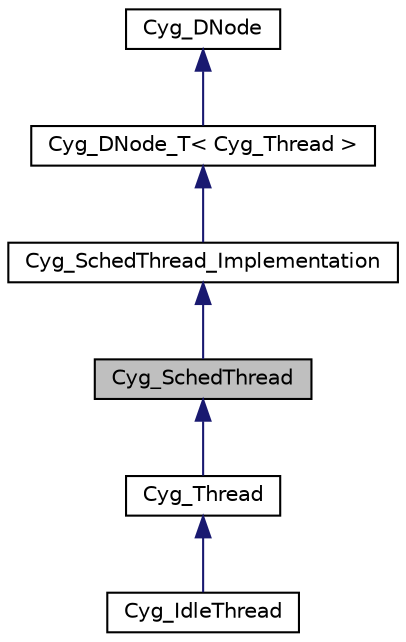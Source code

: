 digraph "Cyg_SchedThread"
{
  edge [fontname="Helvetica",fontsize="10",labelfontname="Helvetica",labelfontsize="10"];
  node [fontname="Helvetica",fontsize="10",shape=record];
  Node1 [label="Cyg_SchedThread",height=0.2,width=0.4,color="black", fillcolor="grey75", style="filled" fontcolor="black"];
  Node2 -> Node1 [dir="back",color="midnightblue",fontsize="10",style="solid",fontname="Helvetica"];
  Node2 [label="Cyg_SchedThread_Implementation",height=0.2,width=0.4,color="black", fillcolor="white", style="filled",URL="$class_cyg___sched_thread___implementation.html"];
  Node3 -> Node2 [dir="back",color="midnightblue",fontsize="10",style="solid",fontname="Helvetica"];
  Node3 [label="Cyg_DNode_T\< Cyg_Thread \>",height=0.2,width=0.4,color="black", fillcolor="white", style="filled",URL="$class_cyg___d_node___t.html"];
  Node4 -> Node3 [dir="back",color="midnightblue",fontsize="10",style="solid",fontname="Helvetica"];
  Node4 [label="Cyg_DNode",height=0.2,width=0.4,color="black", fillcolor="white", style="filled",URL="$class_cyg___d_node.html"];
  Node1 -> Node5 [dir="back",color="midnightblue",fontsize="10",style="solid",fontname="Helvetica"];
  Node5 [label="Cyg_Thread",height=0.2,width=0.4,color="black", fillcolor="white", style="filled",URL="$class_cyg___thread.html"];
  Node5 -> Node6 [dir="back",color="midnightblue",fontsize="10",style="solid",fontname="Helvetica"];
  Node6 [label="Cyg_IdleThread",height=0.2,width=0.4,color="black", fillcolor="white", style="filled",URL="$class_cyg___idle_thread.html"];
}
